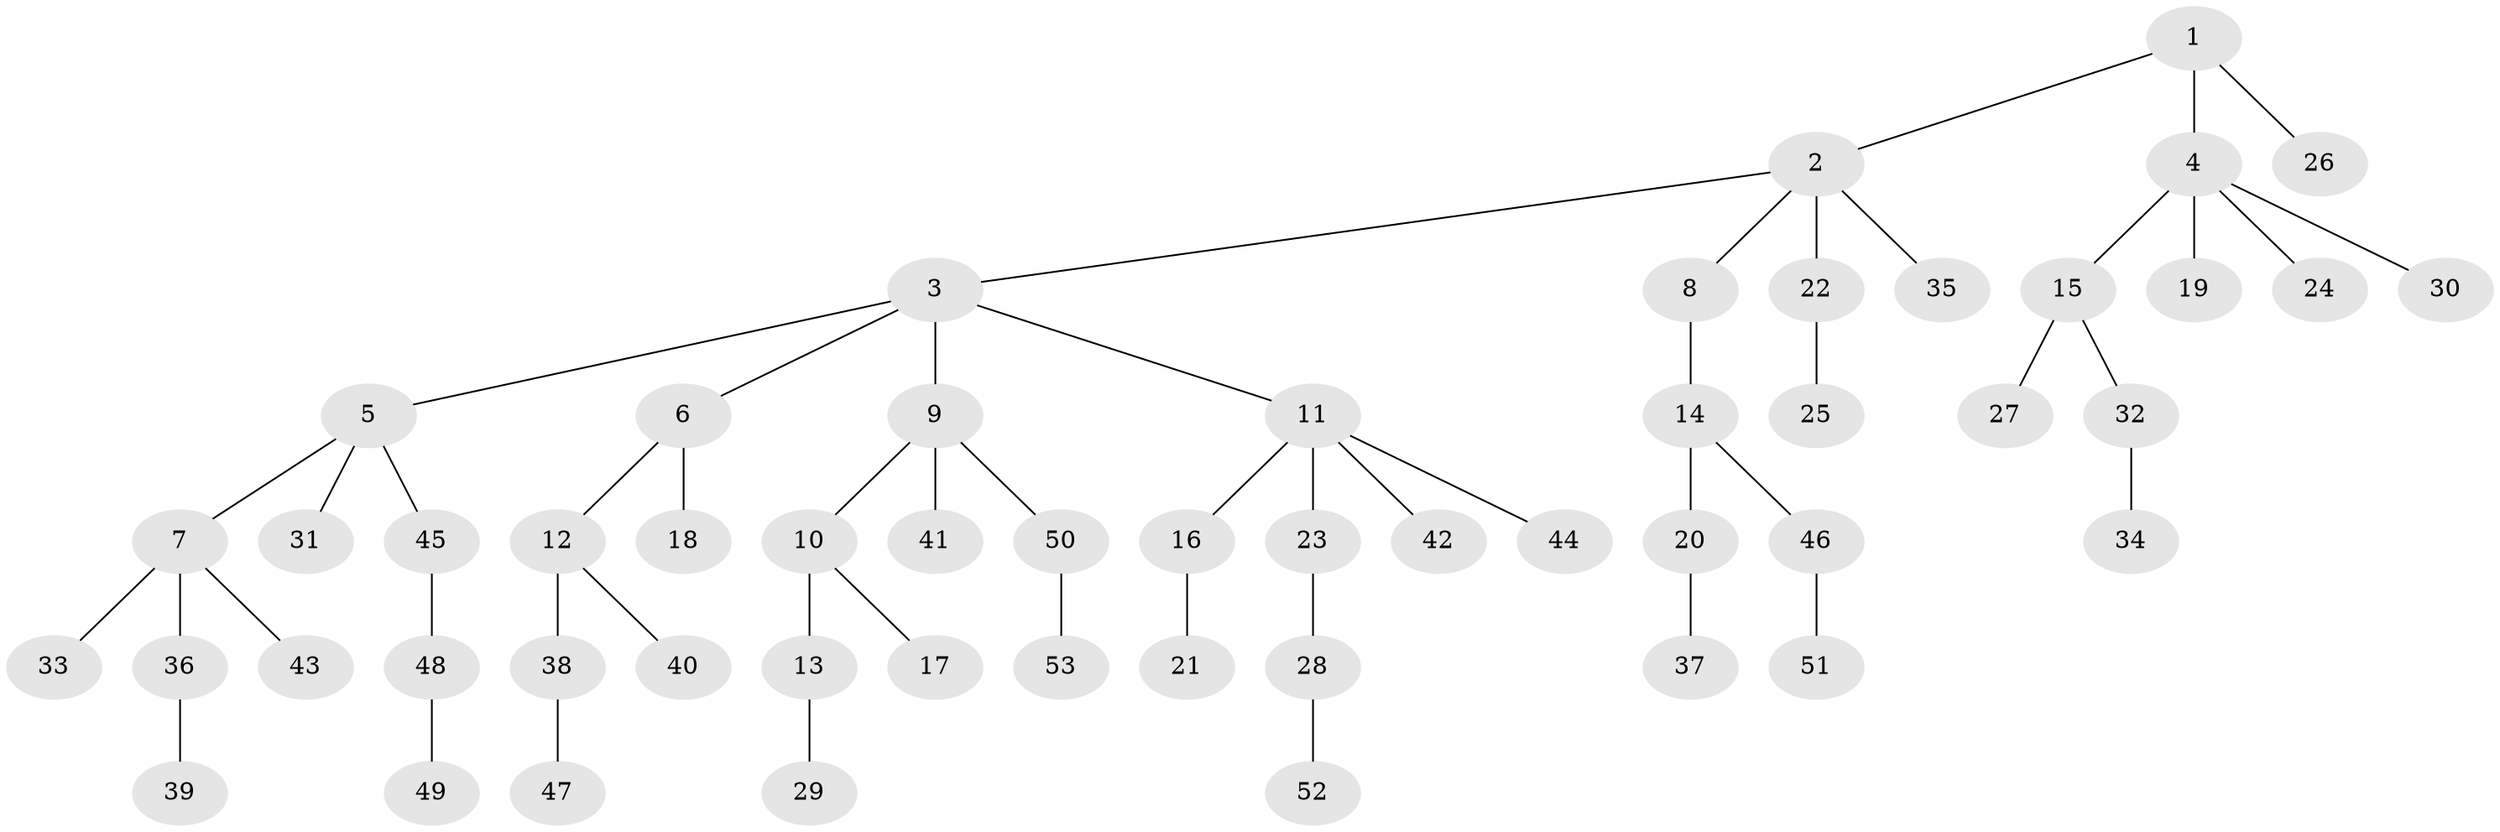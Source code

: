 // coarse degree distribution, {1: 0.6190476190476191, 5: 0.047619047619047616, 2: 0.2857142857142857, 10: 0.047619047619047616}
// Generated by graph-tools (version 1.1) at 2025/56/03/04/25 21:56:04]
// undirected, 53 vertices, 52 edges
graph export_dot {
graph [start="1"]
  node [color=gray90,style=filled];
  1;
  2;
  3;
  4;
  5;
  6;
  7;
  8;
  9;
  10;
  11;
  12;
  13;
  14;
  15;
  16;
  17;
  18;
  19;
  20;
  21;
  22;
  23;
  24;
  25;
  26;
  27;
  28;
  29;
  30;
  31;
  32;
  33;
  34;
  35;
  36;
  37;
  38;
  39;
  40;
  41;
  42;
  43;
  44;
  45;
  46;
  47;
  48;
  49;
  50;
  51;
  52;
  53;
  1 -- 2;
  1 -- 4;
  1 -- 26;
  2 -- 3;
  2 -- 8;
  2 -- 22;
  2 -- 35;
  3 -- 5;
  3 -- 6;
  3 -- 9;
  3 -- 11;
  4 -- 15;
  4 -- 19;
  4 -- 24;
  4 -- 30;
  5 -- 7;
  5 -- 31;
  5 -- 45;
  6 -- 12;
  6 -- 18;
  7 -- 33;
  7 -- 36;
  7 -- 43;
  8 -- 14;
  9 -- 10;
  9 -- 41;
  9 -- 50;
  10 -- 13;
  10 -- 17;
  11 -- 16;
  11 -- 23;
  11 -- 42;
  11 -- 44;
  12 -- 38;
  12 -- 40;
  13 -- 29;
  14 -- 20;
  14 -- 46;
  15 -- 27;
  15 -- 32;
  16 -- 21;
  20 -- 37;
  22 -- 25;
  23 -- 28;
  28 -- 52;
  32 -- 34;
  36 -- 39;
  38 -- 47;
  45 -- 48;
  46 -- 51;
  48 -- 49;
  50 -- 53;
}
